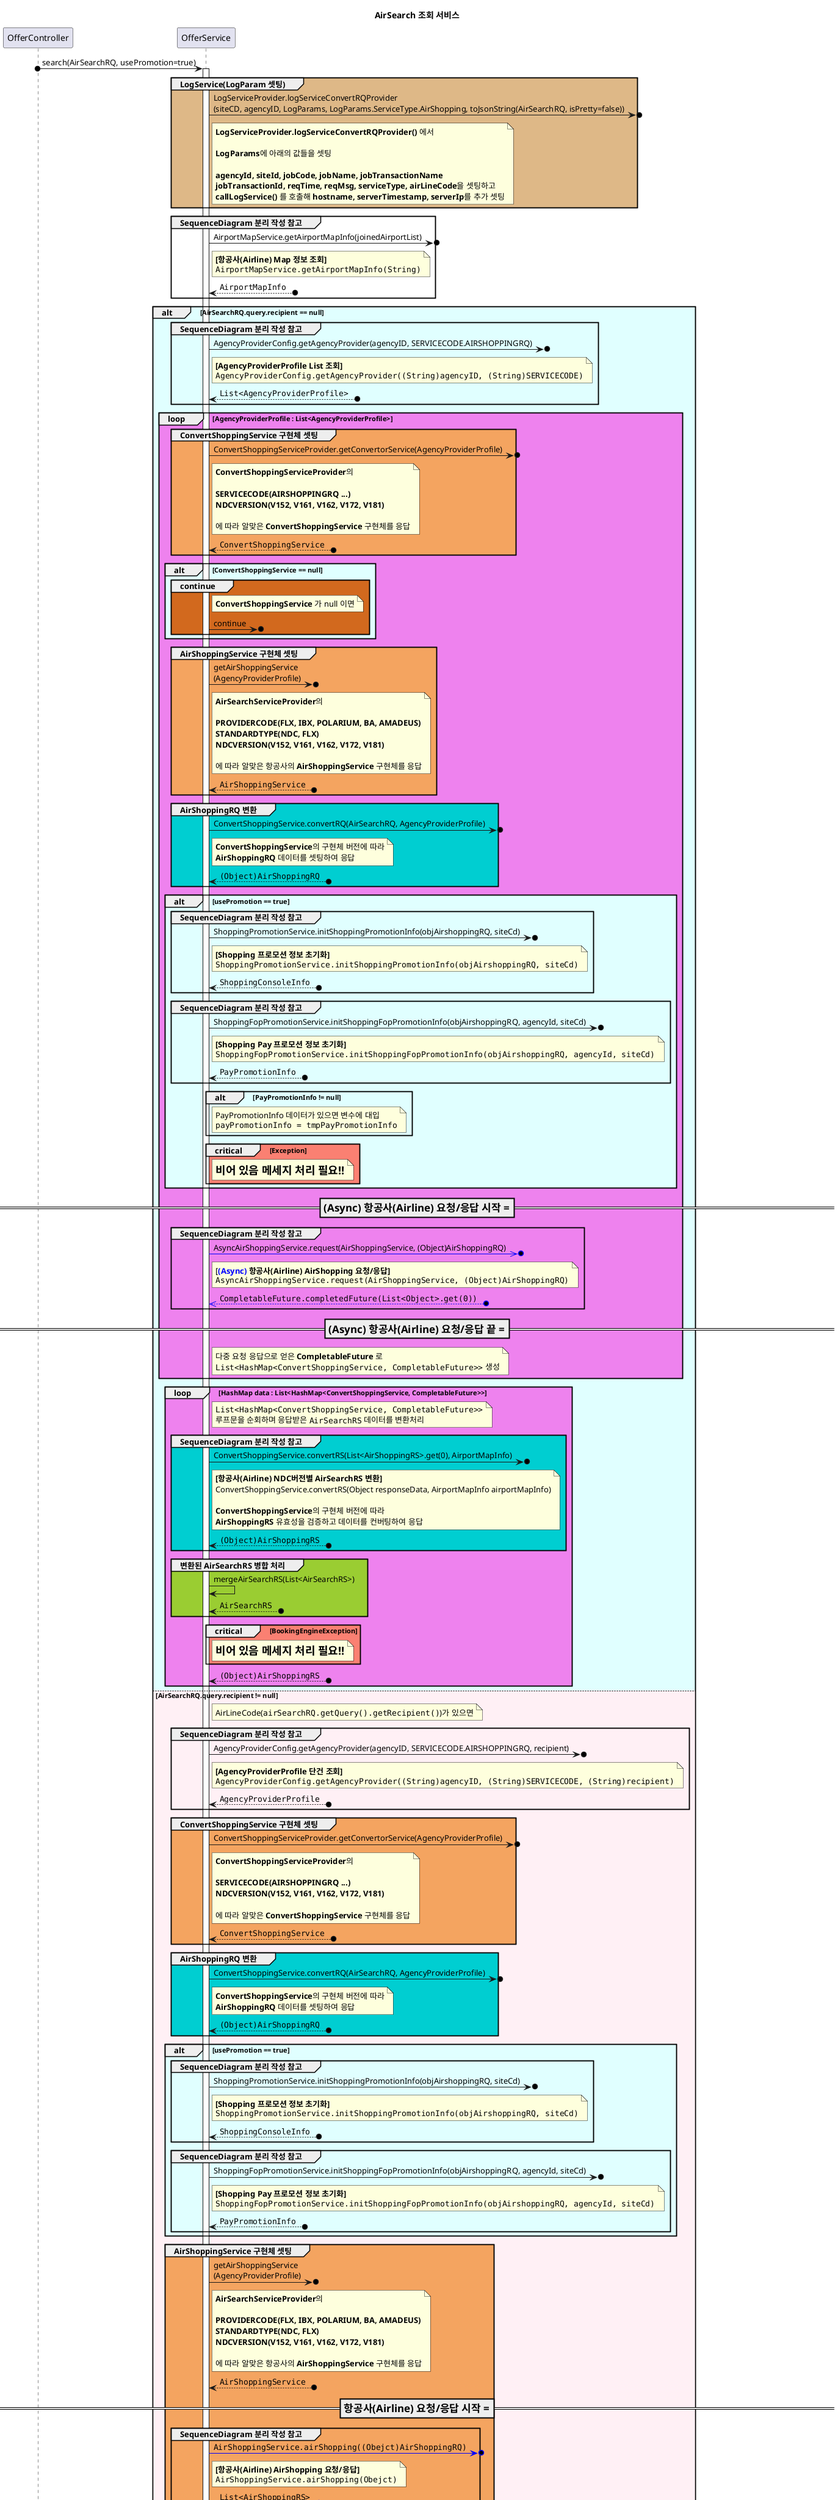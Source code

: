 @startuml
title **AirSearch 조회 서비스**

participant OfferController
participant OfferService

OfferController o-> OfferService ++ : search(AirSearchRQ, usePromotion=true)

    group #BurlyWood LogService(LogParam 셋팅)
        OfferService ->o?: LogServiceProvider.logServiceConvertRQProvider\n(siteCD, agencyID, LogParams, LogParams.ServiceType.AirShopping, toJsonString(AirSearchRQ, isPretty=false))
        note right of OfferService
            **LogServiceProvider.logServiceConvertRQProvider()** 에서

            **LogParams**에 아래의 값들을 셋팅

            **agencyId, siteId, jobCode, jobName, jobTransactionName**
            **jobTransactionId, reqTime, reqMsg, serviceType, airLineCode**을 셋팅하고
            **callLogService()** 를 호출해 **hostname, serverTimestamp, serverIp**를 추가 셋팅
        end note
    end

    group SequenceDiagram 분리 작성 참고
        OfferService ->o? : AirportMapService.getAirportMapInfo(joinedAirportList)
        note right of OfferService
        **[항공사(Airline) Map 정보 조회]**
        ""AirportMapService.getAirportMapInfo(String)""
        end note
        OfferService <--o? : ""AirportMapInfo""
    end

    alt #LightCyan AirSearchRQ.query.recipient == null
        group SequenceDiagram 분리 작성 참고
            OfferService ->o? : AgencyProviderConfig.getAgencyProvider(agencyID, SERVICECODE.AIRSHOPPINGRQ)
            note right of OfferService
            **[AgencyProviderProfile List 조회]**
            ""AgencyProviderConfig.getAgencyProvider((String)agencyID, (String)SERVICECODE)""
            end note
            OfferService <--o? : ""List<AgencyProviderProfile>""
        end

        loop #Violet AgencyProviderProfile : List<AgencyProviderProfile>
            group #SandyBrown ConvertShoppingService 구현체 셋팅
                OfferService ->o? : ConvertShoppingServiceProvider.getConvertorService(AgencyProviderProfile)
                note right of OfferService
                **ConvertShoppingServiceProvider**의 

                **SERVICECODE(AIRSHOPPINGRQ ...)**
                **NDCVERSION(V152, V161, V162, V172, V181)**

                에 따라 알맞은 **ConvertShoppingService** 구현체를 응답
                end note
                OfferService <--o? : ""ConvertShoppingService""
            end

            alt #LightCyan ConvertShoppingService == null
                group #Chocolate continue
                    note right of OfferService
                    **ConvertShoppingService** 가 null 이면
                    end note
                    OfferService ->o?: continue
                end
            end

            group #SandyBrown AirShoppingService 구현체 셋팅
                OfferService ->o? : getAirShoppingService\n(AgencyProviderProfile)
                note right of OfferService
                **AirSearchServiceProvider**의 

                **PROVIDERCODE(FLX, IBX, POLARIUM, BA, AMADEUS)**
                **STANDARDTYPE(NDC, FLX)**
                **NDCVERSION(V152, V161, V162, V172, V181)**

                에 따라 알맞은 항공사의 **AirShoppingService** 구현체를 응답
                end note
                OfferService <--o? : ""AirShoppingService""
            end

            group #DarkTurquoise AirShoppingRQ 변환
                OfferService ->o? : ConvertShoppingService.convertRQ(AirSearchRQ, AgencyProviderProfile)
                note right of OfferService
                **ConvertShoppingService**의 구현체 버전에 따라
                **AirShoppingRQ** 데이터를 셋팅하여 응답
                end note
                OfferService <--o? : ""(Object)AirShoppingRQ""
            end

            alt #LightCyan usePromotion == true
                group SequenceDiagram 분리 작성 참고
                    OfferService ->o? : ShoppingPromotionService.initShoppingPromotionInfo(objAirshoppingRQ, siteCd)
                    note right of OfferService
                    **[Shopping 프로모션 정보 초기화]**
                    ""ShoppingPromotionService.initShoppingPromotionInfo(objAirshoppingRQ, siteCd)""
                    end note
                    OfferService <--o? : ""ShoppingConsoleInfo""
                end

                group SequenceDiagram 분리 작성 참고
                    OfferService ->o? : ShoppingFopPromotionService.initShoppingFopPromotionInfo(objAirshoppingRQ, agencyId, siteCd)
                    note right of OfferService
                    **[Shopping Pay 프로모션 정보 초기화]**
                    ""ShoppingFopPromotionService.initShoppingFopPromotionInfo(objAirshoppingRQ, agencyId, siteCd)""
                    end note
                    OfferService <--o? : ""PayPromotionInfo""
                end
                alt #LightCyan PayPromotionInfo != null
                    note right of OfferService
                    PayPromotionInfo 데이터가 있으면 변수에 대입
                    ""payPromotionInfo = tmpPayPromotionInfo""
                    end note
                end
                critical #Salmon Exception
                    note right of OfferService: **<size:18>비어 있음 메세지 처리 필요!!</size>**
                end
            end

            === (Async) 항공사(Airline) 요청/응답 시작 ===
            group SequenceDiagram 분리 작성 참고
                OfferService -[#blue]>>o?: AsyncAirShoppingService.request(AirShoppingService, (Object)AirShoppingRQ)
                note right of OfferService
                [<color:blue>**(Async)**</color> **항공사(Airline) AirShopping 요청/응답]**
                ""AsyncAirShoppingService.request(AirShoppingService, (Object)AirShoppingRQ)""
                end note
                OfferService <<[#blue]--o? : ""CompletableFuture.completedFuture(List<Object>.get(0))""
            end
            === (Async) 항공사(Airline) 요청/응답 끝 ===

            note right of OfferService
            다중 요청 응답으로 얻은 **CompletableFuture** 로
            ""List<HashMap<ConvertShoppingService, CompletableFuture>>"" 생성
            end note
        'loop end
        end

        loop #Violet HashMap data : List<HashMap<ConvertShoppingService, CompletableFuture>> 
            note right of OfferService
            ""List<HashMap<ConvertShoppingService, CompletableFuture>>""
            루프문을 순회하며 응답받은 ""AirSearchRS"" 데이터를 변환처리
            end note

            group #DarkTurquoise SequenceDiagram 분리 작성 참고
                OfferService ->o? : ConvertShoppingService.convertRS(List<AirShoppingRS>.get(0), AirportMapInfo)
                note right of OfferService
                **[항공사(Airline) NDC버전별 AirSearchRS 변환]**
                ConvertShoppingService.convertRS(Object responseData, AirportMapInfo airportMapInfo)

                **ConvertShoppingService**의 구현체 버전에 따라
                **AirShoppingRS** 유효성을 검증하고 데이터를 컨버팅하여 응답
                end note
                OfferService <--o?: ""(Object)AirShoppingRS""
            end

            group #YellowGreen 변환된 AirSearchRS 병합 처리
                OfferService -> OfferService : mergeAirSearchRS(List<AirSearchRS>)
                OfferService <--o?: ""AirSearchRS""
            end
            critical #Salmon BookingEngineException
                note right of OfferService: **<size:18>비어 있음 메세지 처리 필요!!</size>**
            end
            OfferService <--o?: ""(Object)AirShoppingRS""
        end

    else #LavenderBlush AirSearchRQ.query.recipient != null
        note right of OfferService: AirLineCode(""airSearchRQ.getQuery().getRecipient()"")가 있으면

        group SequenceDiagram 분리 작성 참고
            OfferService ->o? : AgencyProviderConfig.getAgencyProvider(agencyID, SERVICECODE.AIRSHOPPINGRQ, recipient)
            note right of OfferService
            **[AgencyProviderProfile 단건 조회]**
            ""AgencyProviderConfig.getAgencyProvider((String)agencyID, (String)SERVICECODE, (String)recipient)""
            end note
            OfferService <--o? : ""AgencyProviderProfile""
        end

        group #SandyBrown ConvertShoppingService 구현체 셋팅
            OfferService ->o? : ConvertShoppingServiceProvider.getConvertorService(AgencyProviderProfile)
            note right of OfferService
            **ConvertShoppingServiceProvider**의 

            **SERVICECODE(AIRSHOPPINGRQ ...)**
            **NDCVERSION(V152, V161, V162, V172, V181)**

            에 따라 알맞은 **ConvertShoppingService** 구현체를 응답
            end note
            OfferService <--o? : ""ConvertShoppingService""
        end
        group #DarkTurquoise AirShoppingRQ 변환
            OfferService ->o? : ConvertShoppingService.convertRQ(AirSearchRQ, AgencyProviderProfile)
            note right of OfferService
            **ConvertShoppingService**의 구현체 버전에 따라
            **AirShoppingRQ** 데이터를 셋팅하여 응답
            end note
            OfferService <--o? : ""(Object)AirShoppingRQ""
        end

        alt #LightCyan usePromotion == true
            group SequenceDiagram 분리 작성 참고
                OfferService ->o? : ShoppingPromotionService.initShoppingPromotionInfo(objAirshoppingRQ, siteCd)
                note right of OfferService
                **[Shopping 프로모션 정보 초기화]**
                ""ShoppingPromotionService.initShoppingPromotionInfo(objAirshoppingRQ, siteCd)""
                end note
                OfferService <--o? : ""ShoppingConsoleInfo""
            end

            group SequenceDiagram 분리 작성 참고
                OfferService ->o? : ShoppingFopPromotionService.initShoppingFopPromotionInfo(objAirshoppingRQ, agencyId, siteCd)
                note right of OfferService
                **[Shopping Pay 프로모션 정보 초기화]**
                ""ShoppingFopPromotionService.initShoppingFopPromotionInfo(objAirshoppingRQ, agencyId, siteCd)""
                end note
                OfferService <--o? : ""PayPromotionInfo""
            end
        end

        group #SandyBrown AirShoppingService 구현체 셋팅 
            OfferService ->o? : getAirShoppingService\n(AgencyProviderProfile)
            note right of OfferService
            **AirSearchServiceProvider**의 

            **PROVIDERCODE(FLX, IBX, POLARIUM, BA, AMADEUS)**
            **STANDARDTYPE(NDC, FLX)**
            **NDCVERSION(V152, V161, V162, V172, V181)**

            에 따라 알맞은 항공사의 **AirShoppingService** 구현체를 응답
            end note
            OfferService <--o? : ""AirShoppingService""
            
            === 항공사(Airline) 요청/응답 시작 ===
            group SequenceDiagram 분리 작성 참고
                OfferService -[#blue]>o?: ""AirShoppingService.airShopping((Obejct)AirShoppingRQ)""
                note right of OfferService
                **[항공사(Airline) AirShopping 요청/응답]**
                ""AirShoppingService.airShopping(Obejct)""
                end note
                OfferService <[#blue]--o?: ""List<AirShoppingRS>""
            end
            === 항공사(Airline) 요청/응답 끝 ===

            critical #Salmon BookingEngineException
                OfferService <[#red]--o?: ""throw new Exception("95005", "Aggregator service error")""
            end
        end
        
        group #DarkTurquoise SequenceDiagram 분리 작성 참고
            OfferService ->o? : ConvertShoppingService.convertRS(List<AirShoppingRS>.get(0), AirportMapInfo)
            note right of OfferService
            **[항공사(Airline) NDC버전별 AirSearchRS 변환]**
            ConvertShoppingService.convertRS(Object responseData, AirportMapInfo airportMapInfo)

            **ConvertShoppingService**의 구현체 버전에 따라
            **AirShoppingRS** 유효성을 검증하고 데이터를 컨버팅하여 응답
            end note
            OfferService <--o?: ""(Object)AirShoppingRS""
        end
    end

    alt #LightCyan usePromotion == true
        alt #LightCyan AirSearchRS.data != null
            alt #LightCyan AirSearchRS.data.offers > 0
                loop #Violet responseID : responseIDMap.values()
                    group SequenceDiagram 분리 작성 참고
                        OfferService ->o? : ShoppingFopPromotionService.applyPromotionAirSearchRS\n(AirSearchRQ, responseId, DATA, tripType, PayPromotionInfo)
                        note right of OfferService
                        **[Shopping Pay 프로모션 적용]**
                        ""ShoppingFopPromotionService.applyPromotionAirSearchRS(AirSearchRQ, responseId, DATA, tripType, PayPromotionInfo)""
                        end note
                    end

                    alt #LightCyan tripType().equals("RT") || tripType().equals("OW")
                        group SequenceDiagram 분리 작성 참고
                            OfferService ->o? : ShoppingPromotionService.applyPromotionAirSearchRS\n(responseId, DATA, tripType, ShoppingConsoleInfo)
                            note right of OfferService
                            **[Shopping 프로모션 적용]**
                            ""ShoppingPromotionService.applyPromotionAirSearchRS(responseId, DATA, tripType, ShoppingConsoleInfo)""
                            end note
                        end
                    end

                    group SequenceDiagram 분리 작성 참고
                        OfferService ->o? : ShoppingCommissionService.applyCommissionAirSearchRS\n(responseId, DATA, AirSearchRQ, ShoppingConsoleInfo, AirportMapInfo)
                        note right of OfferService
                        **[Shopping 커미션 적용]**
                        ""ShoppingCommissionService.applyCommissionAirSearchRS(responseId, DATA, AirSearchRQ, ShoppingConsoleInfo, AirportMapInfo)""
                        end note
                    end
                end
            end
        end
    end

    critical #Salmon BookingEngineException
        group #BurlyWood LogService(LogParam 셋팅)
            OfferService ->o?: LogServiceProvider.logServiceExcpetionProvider\n(LogParams, errCd, errMg, StackTraceUtil.getStackTraceString(BookingEngineException))
            note right of OfferService
                **LogServiceProvider.logServiceExcpetionProvider()** 에서

                **LogParams**에 아래의 값들을 셋팅

                **resTime, resMsg, resStatus, errorMsg**을 셋팅하고
                **callLogService()** 를 호출해 **hostname, serverTimestamp, serverIp**를 추가 셋팅
                JSON 형태로 로그를 출력
            end note
            ' Logger
            OfferService -[#blue]>o?: ""log.info""
            OfferService <[#red]--o?: ""throw Exception""
        end
    end
    critical #Salmon Exception
        group #BurlyWood LogService(LogParam 셋팅)
            OfferService ->o?: LogServiceProvider.logServiceExcpetionProvider\n(LogParams, "50151" "Invalid query results", StackTraceUtil.getStackTraceString(Exception))
            note right of OfferService
                **LogServiceProvider.logServiceExcpetionProvider()** 에서

                **LogParams**에 아래의 값들을 셋팅

                **resTime, resMsg, resStatus, errorMsg**을 셋팅하고
                **callLogService()** 를 호출해 **hostname, serverTimestamp, serverIp**를 추가 셋팅
                JSON 형태로 로그를 출력
            end note
            ' Logger
            OfferService -[#blue]>o?: ""log.info""
        end
    end

    OfferService -[#blue]>o?: ""log.debug""

    group #BurlyWood LogService(LogParam 셋팅)
        OfferService ->o?: LogServiceProvider.logServiceConvertRSProvider\n(LogParams, toJsonString(AirSearchRS, isPretty=false))
        note right of OfferService
            **LogServiceProvider.logServiceConvertRSProvider()** 에서

            **LogParams**에 아래의 값들을 셋팅

            **resTime, resMsg**을 셋팅하고
            **callLogService()** 를 호출해 **hostname, serverTimestamp, serverIp**를 추가 셋팅
            JSON 형태로 로그를 출력
        end note
        ' Logger
        OfferService -[#blue]>o?: ""log.info""
    end

OfferController o<-- OfferService -- : ""AirSearchRS""
@enduml